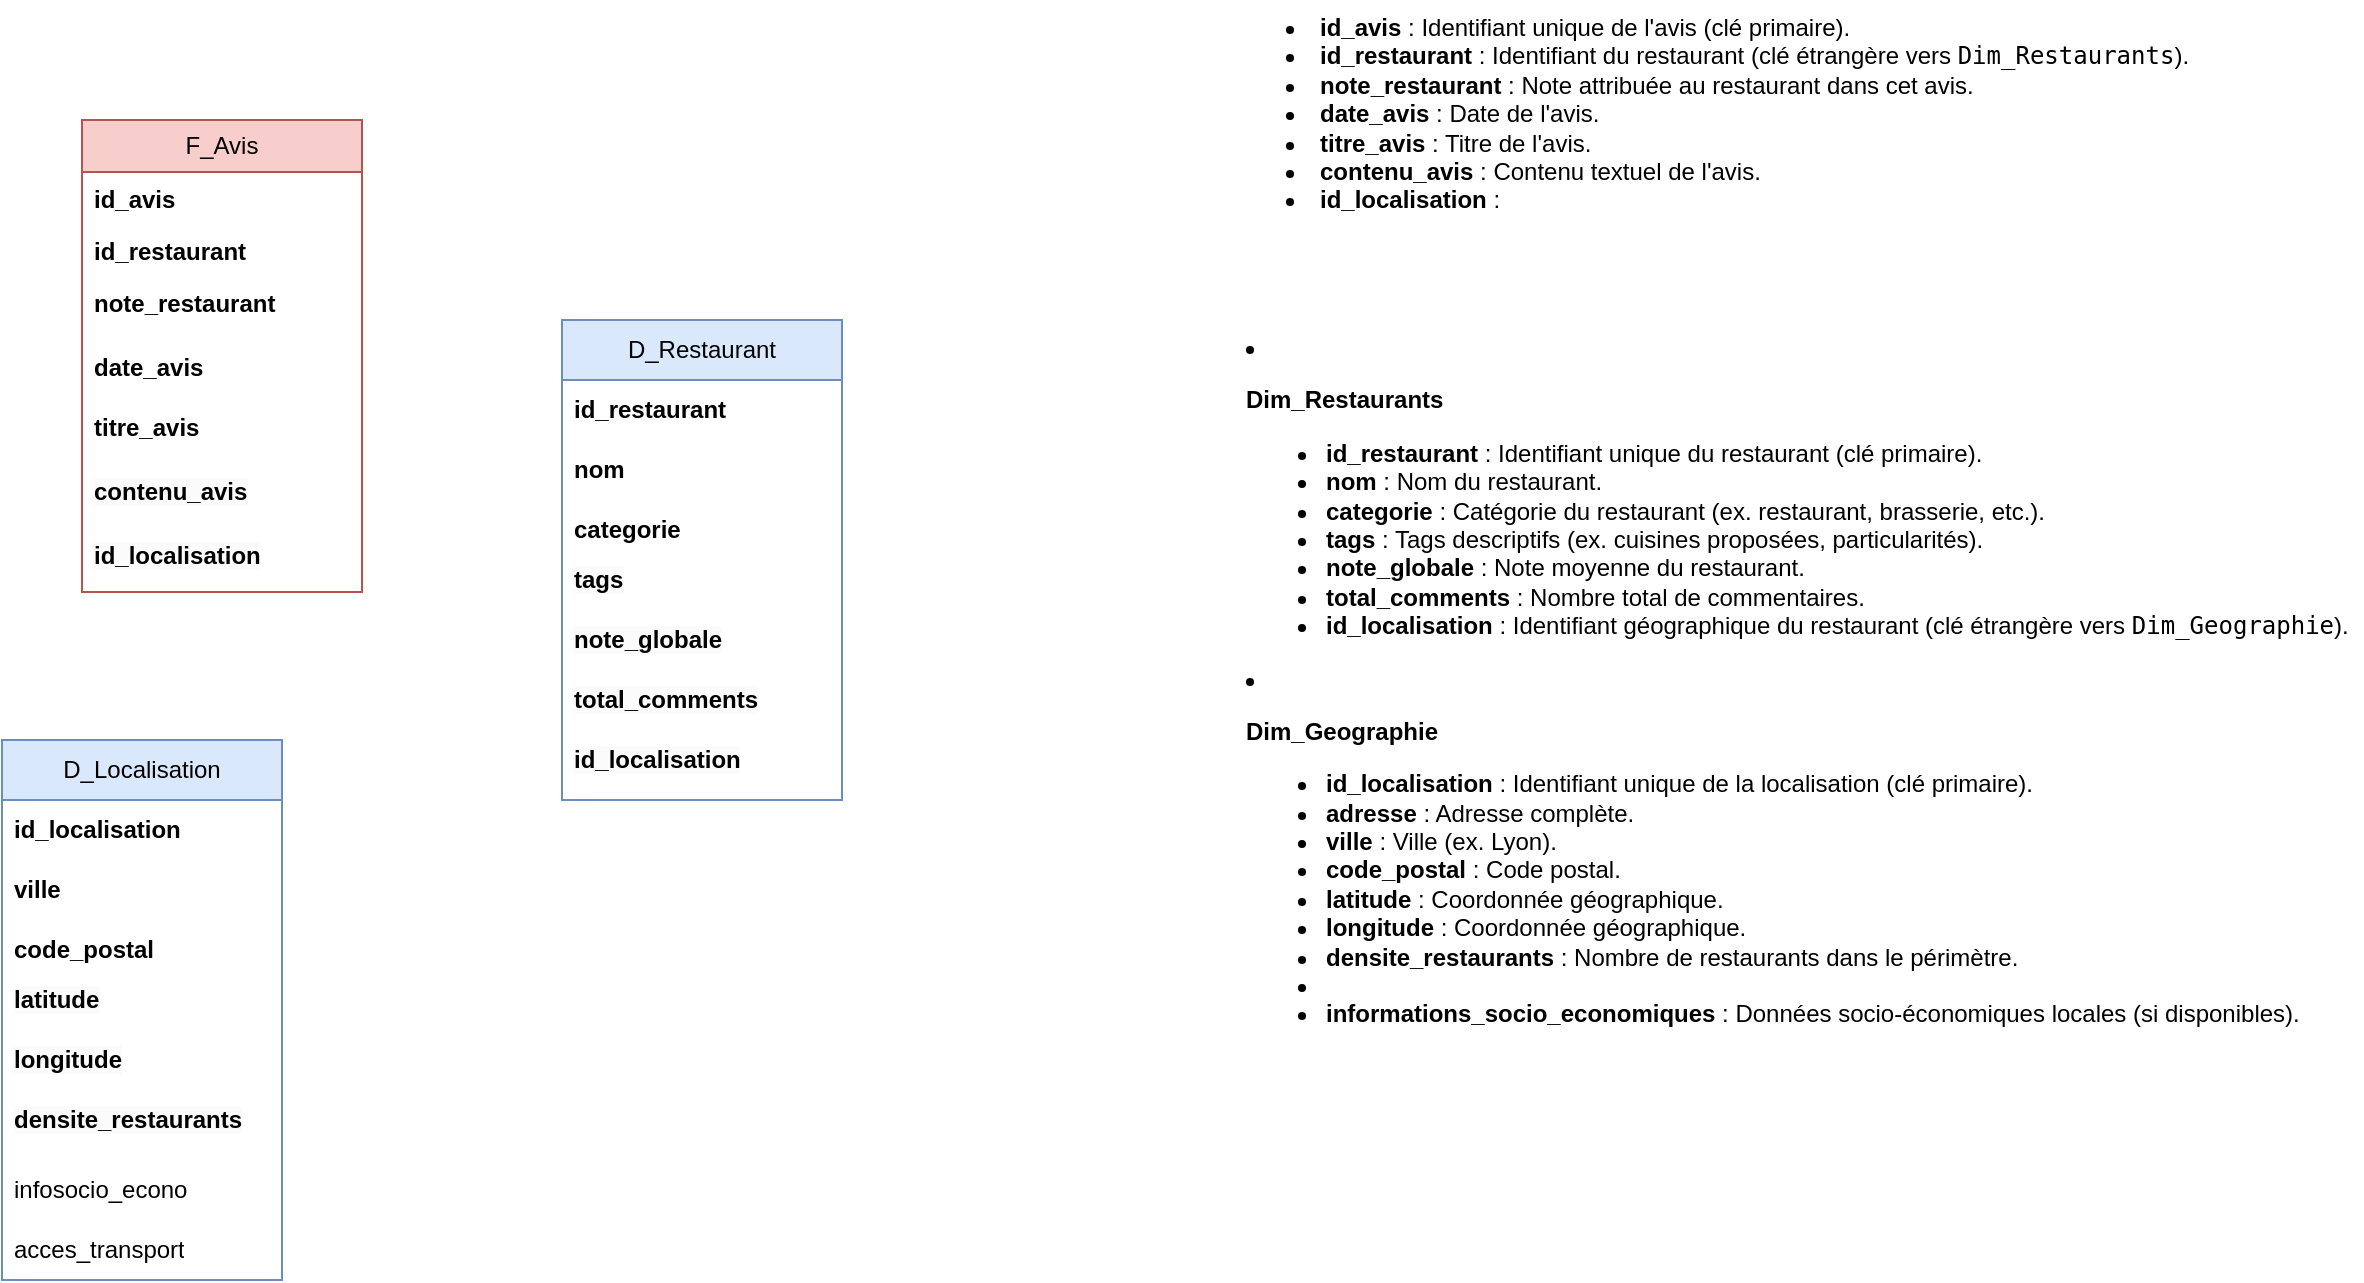 <mxfile version="26.0.4">
  <diagram name="Page-1" id="lsieVkdeLEZR_Laxwm1v">
    <mxGraphModel dx="1050" dy="569" grid="1" gridSize="10" guides="1" tooltips="1" connect="1" arrows="1" fold="1" page="1" pageScale="1" pageWidth="827" pageHeight="1169" math="0" shadow="0">
      <root>
        <mxCell id="0" />
        <mxCell id="1" parent="0" />
        <mxCell id="mlpfNUjWieEdOG7VWDHs-1" value="D_Restaurant" style="swimlane;fontStyle=0;childLayout=stackLayout;horizontal=1;startSize=30;horizontalStack=0;resizeParent=1;resizeParentMax=0;resizeLast=0;collapsible=1;marginBottom=0;whiteSpace=wrap;html=1;fillColor=#dae8fc;strokeColor=#6c8ebf;" vertex="1" parent="1">
          <mxGeometry x="380" y="240" width="140" height="240" as="geometry" />
        </mxCell>
        <mxCell id="mlpfNUjWieEdOG7VWDHs-2" value="&lt;strong&gt;id_restaurant&lt;/strong&gt;" style="text;strokeColor=none;fillColor=none;align=left;verticalAlign=middle;spacingLeft=4;spacingRight=4;overflow=hidden;points=[[0,0.5],[1,0.5]];portConstraint=eastwest;rotatable=0;whiteSpace=wrap;html=1;" vertex="1" parent="mlpfNUjWieEdOG7VWDHs-1">
          <mxGeometry y="30" width="140" height="30" as="geometry" />
        </mxCell>
        <mxCell id="mlpfNUjWieEdOG7VWDHs-3" value="&lt;strong&gt;nom&lt;/strong&gt;" style="text;strokeColor=none;fillColor=none;align=left;verticalAlign=middle;spacingLeft=4;spacingRight=4;overflow=hidden;points=[[0,0.5],[1,0.5]];portConstraint=eastwest;rotatable=0;whiteSpace=wrap;html=1;" vertex="1" parent="mlpfNUjWieEdOG7VWDHs-1">
          <mxGeometry y="60" width="140" height="30" as="geometry" />
        </mxCell>
        <mxCell id="mlpfNUjWieEdOG7VWDHs-4" value="&lt;strong&gt;categorie&lt;/strong&gt;" style="text;strokeColor=none;fillColor=none;align=left;verticalAlign=middle;spacingLeft=4;spacingRight=4;overflow=hidden;points=[[0,0.5],[1,0.5]];portConstraint=eastwest;rotatable=0;whiteSpace=wrap;html=1;" vertex="1" parent="mlpfNUjWieEdOG7VWDHs-1">
          <mxGeometry y="90" width="140" height="30" as="geometry" />
        </mxCell>
        <mxCell id="mlpfNUjWieEdOG7VWDHs-22" value="&lt;div&gt;&lt;strong style=&quot;color: rgb(0, 0, 0); background-color: rgb(251, 251, 251);&quot;&gt;tags&lt;/strong&gt;&lt;/div&gt;&lt;div&gt;&lt;strong style=&quot;forced-color-adjust: none; color: rgb(0, 0, 0); font-family: Helvetica; font-size: 12px; font-style: normal; font-variant-ligatures: normal; font-variant-caps: normal; letter-spacing: normal; orphans: 2; text-align: left; text-indent: 0px; text-transform: none; widows: 2; word-spacing: 0px; -webkit-text-stroke-width: 0px; white-space: normal; background-color: rgb(251, 251, 251); text-decoration-thickness: initial; text-decoration-style: initial; text-decoration-color: initial;&quot;&gt;&lt;br&gt;&lt;/strong&gt;&lt;/div&gt;" style="text;strokeColor=none;fillColor=none;align=left;verticalAlign=middle;spacingLeft=4;spacingRight=4;overflow=hidden;points=[[0,0.5],[1,0.5]];portConstraint=eastwest;rotatable=0;whiteSpace=wrap;html=1;" vertex="1" parent="mlpfNUjWieEdOG7VWDHs-1">
          <mxGeometry y="120" width="140" height="30" as="geometry" />
        </mxCell>
        <mxCell id="mlpfNUjWieEdOG7VWDHs-21" value="&lt;strong style=&quot;forced-color-adjust: none; color: rgb(0, 0, 0); font-family: Helvetica; font-size: 12px; font-style: normal; font-variant-ligatures: normal; font-variant-caps: normal; letter-spacing: normal; orphans: 2; text-align: left; text-indent: 0px; text-transform: none; widows: 2; word-spacing: 0px; -webkit-text-stroke-width: 0px; white-space: normal; background-color: rgb(251, 251, 251); text-decoration-thickness: initial; text-decoration-style: initial; text-decoration-color: initial;&quot;&gt;note_globale&lt;/strong&gt;&lt;div&gt;&lt;br/&gt;&lt;/div&gt;" style="text;strokeColor=none;fillColor=none;align=left;verticalAlign=middle;spacingLeft=4;spacingRight=4;overflow=hidden;points=[[0,0.5],[1,0.5]];portConstraint=eastwest;rotatable=0;whiteSpace=wrap;html=1;" vertex="1" parent="mlpfNUjWieEdOG7VWDHs-1">
          <mxGeometry y="150" width="140" height="30" as="geometry" />
        </mxCell>
        <mxCell id="mlpfNUjWieEdOG7VWDHs-20" value="&lt;strong style=&quot;forced-color-adjust: none; color: rgb(0, 0, 0); font-family: Helvetica; font-size: 12px; font-style: normal; font-variant-ligatures: normal; font-variant-caps: normal; letter-spacing: normal; orphans: 2; text-align: left; text-indent: 0px; text-transform: none; widows: 2; word-spacing: 0px; -webkit-text-stroke-width: 0px; white-space: normal; background-color: rgb(251, 251, 251); text-decoration-thickness: initial; text-decoration-style: initial; text-decoration-color: initial;&quot;&gt;total_comments&lt;/strong&gt;&lt;div&gt;&lt;br/&gt;&lt;/div&gt;" style="text;strokeColor=none;fillColor=none;align=left;verticalAlign=middle;spacingLeft=4;spacingRight=4;overflow=hidden;points=[[0,0.5],[1,0.5]];portConstraint=eastwest;rotatable=0;whiteSpace=wrap;html=1;" vertex="1" parent="mlpfNUjWieEdOG7VWDHs-1">
          <mxGeometry y="180" width="140" height="30" as="geometry" />
        </mxCell>
        <mxCell id="mlpfNUjWieEdOG7VWDHs-23" value="&lt;strong style=&quot;forced-color-adjust: none; color: rgb(0, 0, 0); font-family: Helvetica; font-size: 12px; font-style: normal; font-variant-ligatures: normal; font-variant-caps: normal; letter-spacing: normal; orphans: 2; text-align: left; text-indent: 0px; text-transform: none; widows: 2; word-spacing: 0px; -webkit-text-stroke-width: 0px; white-space: normal; background-color: rgb(251, 251, 251); text-decoration-thickness: initial; text-decoration-style: initial; text-decoration-color: initial;&quot;&gt;id_localisation&lt;/strong&gt;&lt;div&gt;&lt;br/&gt;&lt;/div&gt;" style="text;strokeColor=none;fillColor=none;align=left;verticalAlign=middle;spacingLeft=4;spacingRight=4;overflow=hidden;points=[[0,0.5],[1,0.5]];portConstraint=eastwest;rotatable=0;whiteSpace=wrap;html=1;" vertex="1" parent="mlpfNUjWieEdOG7VWDHs-1">
          <mxGeometry y="210" width="140" height="30" as="geometry" />
        </mxCell>
        <mxCell id="mlpfNUjWieEdOG7VWDHs-5" value="F_Avis" style="swimlane;fontStyle=0;childLayout=stackLayout;horizontal=1;startSize=26;fillColor=#f8cecc;horizontalStack=0;resizeParent=1;resizeParentMax=0;resizeLast=0;collapsible=1;marginBottom=0;whiteSpace=wrap;html=1;strokeColor=#b85450;" vertex="1" parent="1">
          <mxGeometry x="140" y="140" width="140" height="236" as="geometry" />
        </mxCell>
        <mxCell id="mlpfNUjWieEdOG7VWDHs-6" value="&lt;strong&gt;id_avis&lt;/strong&gt;" style="text;strokeColor=none;fillColor=none;align=left;verticalAlign=top;spacingLeft=4;spacingRight=4;overflow=hidden;rotatable=0;points=[[0,0.5],[1,0.5]];portConstraint=eastwest;whiteSpace=wrap;html=1;" vertex="1" parent="mlpfNUjWieEdOG7VWDHs-5">
          <mxGeometry y="26" width="140" height="26" as="geometry" />
        </mxCell>
        <mxCell id="mlpfNUjWieEdOG7VWDHs-7" value="&lt;strong&gt;id_restaurant&lt;/strong&gt;" style="text;strokeColor=none;fillColor=none;align=left;verticalAlign=top;spacingLeft=4;spacingRight=4;overflow=hidden;rotatable=0;points=[[0,0.5],[1,0.5]];portConstraint=eastwest;whiteSpace=wrap;html=1;" vertex="1" parent="mlpfNUjWieEdOG7VWDHs-5">
          <mxGeometry y="52" width="140" height="26" as="geometry" />
        </mxCell>
        <mxCell id="mlpfNUjWieEdOG7VWDHs-8" value="&lt;strong&gt;note_restaurant&lt;/strong&gt;" style="text;strokeColor=none;fillColor=none;align=left;verticalAlign=top;spacingLeft=4;spacingRight=4;overflow=hidden;rotatable=0;points=[[0,0.5],[1,0.5]];portConstraint=eastwest;whiteSpace=wrap;html=1;" vertex="1" parent="mlpfNUjWieEdOG7VWDHs-5">
          <mxGeometry y="78" width="140" height="32" as="geometry" />
        </mxCell>
        <mxCell id="mlpfNUjWieEdOG7VWDHs-15" value="&lt;strong&gt;date_avis&lt;/strong&gt;" style="text;strokeColor=none;fillColor=none;align=left;verticalAlign=top;spacingLeft=4;spacingRight=4;overflow=hidden;rotatable=0;points=[[0,0.5],[1,0.5]];portConstraint=eastwest;whiteSpace=wrap;html=1;" vertex="1" parent="mlpfNUjWieEdOG7VWDHs-5">
          <mxGeometry y="110" width="140" height="30" as="geometry" />
        </mxCell>
        <mxCell id="mlpfNUjWieEdOG7VWDHs-17" value="&lt;strong&gt;titre_avis&lt;/strong&gt;" style="text;strokeColor=none;fillColor=none;align=left;verticalAlign=top;spacingLeft=4;spacingRight=4;overflow=hidden;rotatable=0;points=[[0,0.5],[1,0.5]];portConstraint=eastwest;whiteSpace=wrap;html=1;" vertex="1" parent="mlpfNUjWieEdOG7VWDHs-5">
          <mxGeometry y="140" width="140" height="32" as="geometry" />
        </mxCell>
        <mxCell id="mlpfNUjWieEdOG7VWDHs-16" value="&lt;strong style=&quot;forced-color-adjust: none; color: rgb(0, 0, 0); font-family: Helvetica; font-size: 12px; font-style: normal; font-variant-ligatures: normal; font-variant-caps: normal; letter-spacing: normal; orphans: 2; text-align: left; text-indent: 0px; text-transform: none; widows: 2; word-spacing: 0px; -webkit-text-stroke-width: 0px; white-space: normal; background-color: rgb(251, 251, 251); text-decoration-thickness: initial; text-decoration-style: initial; text-decoration-color: initial;&quot;&gt;contenu_avis&lt;/strong&gt;&lt;div&gt;&lt;br/&gt;&lt;/div&gt;" style="text;strokeColor=none;fillColor=none;align=left;verticalAlign=top;spacingLeft=4;spacingRight=4;overflow=hidden;rotatable=0;points=[[0,0.5],[1,0.5]];portConstraint=eastwest;whiteSpace=wrap;html=1;" vertex="1" parent="mlpfNUjWieEdOG7VWDHs-5">
          <mxGeometry y="172" width="140" height="32" as="geometry" />
        </mxCell>
        <mxCell id="mlpfNUjWieEdOG7VWDHs-19" value="&lt;strong style=&quot;forced-color-adjust: none; color: rgb(0, 0, 0); font-family: Helvetica; font-size: 12px; font-style: normal; font-variant-ligatures: normal; font-variant-caps: normal; letter-spacing: normal; orphans: 2; text-align: left; text-indent: 0px; text-transform: none; widows: 2; word-spacing: 0px; -webkit-text-stroke-width: 0px; white-space: normal; background-color: rgb(251, 251, 251); text-decoration-thickness: initial; text-decoration-style: initial; text-decoration-color: initial;&quot;&gt;id_localisation&lt;/strong&gt;&lt;div&gt;&lt;br/&gt;&lt;/div&gt;" style="text;strokeColor=none;fillColor=none;align=left;verticalAlign=top;spacingLeft=4;spacingRight=4;overflow=hidden;rotatable=0;points=[[0,0.5],[1,0.5]];portConstraint=eastwest;whiteSpace=wrap;html=1;" vertex="1" parent="mlpfNUjWieEdOG7VWDHs-5">
          <mxGeometry y="204" width="140" height="32" as="geometry" />
        </mxCell>
        <mxCell id="mlpfNUjWieEdOG7VWDHs-9" value="D_Localisation" style="swimlane;fontStyle=0;childLayout=stackLayout;horizontal=1;startSize=30;horizontalStack=0;resizeParent=1;resizeParentMax=0;resizeLast=0;collapsible=1;marginBottom=0;whiteSpace=wrap;html=1;fillColor=#dae8fc;strokeColor=#6c8ebf;" vertex="1" parent="1">
          <mxGeometry x="100" y="450" width="140" height="270" as="geometry" />
        </mxCell>
        <mxCell id="mlpfNUjWieEdOG7VWDHs-10" value="&lt;strong&gt;id_localisation&lt;/strong&gt;" style="text;strokeColor=none;fillColor=none;align=left;verticalAlign=middle;spacingLeft=4;spacingRight=4;overflow=hidden;points=[[0,0.5],[1,0.5]];portConstraint=eastwest;rotatable=0;whiteSpace=wrap;html=1;" vertex="1" parent="mlpfNUjWieEdOG7VWDHs-9">
          <mxGeometry y="30" width="140" height="30" as="geometry" />
        </mxCell>
        <mxCell id="mlpfNUjWieEdOG7VWDHs-11" value="&lt;strong&gt;ville&lt;/strong&gt;" style="text;strokeColor=none;fillColor=none;align=left;verticalAlign=middle;spacingLeft=4;spacingRight=4;overflow=hidden;points=[[0,0.5],[1,0.5]];portConstraint=eastwest;rotatable=0;whiteSpace=wrap;html=1;" vertex="1" parent="mlpfNUjWieEdOG7VWDHs-9">
          <mxGeometry y="60" width="140" height="30" as="geometry" />
        </mxCell>
        <mxCell id="mlpfNUjWieEdOG7VWDHs-12" value="&lt;strong&gt;code_postal&lt;/strong&gt;" style="text;strokeColor=none;fillColor=none;align=left;verticalAlign=middle;spacingLeft=4;spacingRight=4;overflow=hidden;points=[[0,0.5],[1,0.5]];portConstraint=eastwest;rotatable=0;whiteSpace=wrap;html=1;" vertex="1" parent="mlpfNUjWieEdOG7VWDHs-9">
          <mxGeometry y="90" width="140" height="30" as="geometry" />
        </mxCell>
        <mxCell id="mlpfNUjWieEdOG7VWDHs-25" value="&lt;strong style=&quot;forced-color-adjust: none; color: rgb(0, 0, 0); font-family: Helvetica; font-size: 12px; font-style: normal; font-variant-ligatures: normal; font-variant-caps: normal; letter-spacing: normal; orphans: 2; text-align: left; text-indent: 0px; text-transform: none; widows: 2; word-spacing: 0px; -webkit-text-stroke-width: 0px; white-space: normal; background-color: rgb(251, 251, 251); text-decoration-thickness: initial; text-decoration-style: initial; text-decoration-color: initial;&quot;&gt;latitude&lt;/strong&gt;&lt;div&gt;&lt;br/&gt;&lt;/div&gt;" style="text;strokeColor=none;fillColor=none;align=left;verticalAlign=middle;spacingLeft=4;spacingRight=4;overflow=hidden;points=[[0,0.5],[1,0.5]];portConstraint=eastwest;rotatable=0;whiteSpace=wrap;html=1;" vertex="1" parent="mlpfNUjWieEdOG7VWDHs-9">
          <mxGeometry y="120" width="140" height="30" as="geometry" />
        </mxCell>
        <mxCell id="mlpfNUjWieEdOG7VWDHs-29" value="&lt;strong style=&quot;forced-color-adjust: none; color: rgb(0, 0, 0); font-family: Helvetica; font-size: 12px; font-style: normal; font-variant-ligatures: normal; font-variant-caps: normal; letter-spacing: normal; orphans: 2; text-align: left; text-indent: 0px; text-transform: none; widows: 2; word-spacing: 0px; -webkit-text-stroke-width: 0px; white-space: normal; background-color: rgb(251, 251, 251); text-decoration-thickness: initial; text-decoration-style: initial; text-decoration-color: initial;&quot;&gt;longitude&lt;/strong&gt;&lt;div&gt;&lt;br/&gt;&lt;/div&gt;" style="text;strokeColor=none;fillColor=none;align=left;verticalAlign=middle;spacingLeft=4;spacingRight=4;overflow=hidden;points=[[0,0.5],[1,0.5]];portConstraint=eastwest;rotatable=0;whiteSpace=wrap;html=1;" vertex="1" parent="mlpfNUjWieEdOG7VWDHs-9">
          <mxGeometry y="150" width="140" height="30" as="geometry" />
        </mxCell>
        <mxCell id="mlpfNUjWieEdOG7VWDHs-28" value="&lt;strong style=&quot;forced-color-adjust: none; color: rgb(0, 0, 0); font-family: Helvetica; font-size: 12px; font-style: normal; font-variant-ligatures: normal; font-variant-caps: normal; letter-spacing: normal; orphans: 2; text-align: left; text-indent: 0px; text-transform: none; widows: 2; word-spacing: 0px; -webkit-text-stroke-width: 0px; white-space: normal; background-color: rgb(251, 251, 251); text-decoration-thickness: initial; text-decoration-style: initial; text-decoration-color: initial;&quot;&gt;densite_restaurants&lt;/strong&gt;&lt;div&gt;&lt;br/&gt;&lt;/div&gt;" style="text;strokeColor=none;fillColor=none;align=left;verticalAlign=middle;spacingLeft=4;spacingRight=4;overflow=hidden;points=[[0,0.5],[1,0.5]];portConstraint=eastwest;rotatable=0;whiteSpace=wrap;html=1;" vertex="1" parent="mlpfNUjWieEdOG7VWDHs-9">
          <mxGeometry y="180" width="140" height="30" as="geometry" />
        </mxCell>
        <mxCell id="mlpfNUjWieEdOG7VWDHs-31" value="infosocio_econo" style="text;strokeColor=none;fillColor=none;align=left;verticalAlign=middle;spacingLeft=4;spacingRight=4;overflow=hidden;points=[[0,0.5],[1,0.5]];portConstraint=eastwest;rotatable=0;whiteSpace=wrap;html=1;" vertex="1" parent="mlpfNUjWieEdOG7VWDHs-9">
          <mxGeometry y="210" width="140" height="30" as="geometry" />
        </mxCell>
        <mxCell id="mlpfNUjWieEdOG7VWDHs-30" value="acces_transport" style="text;strokeColor=none;fillColor=none;align=left;verticalAlign=middle;spacingLeft=4;spacingRight=4;overflow=hidden;points=[[0,0.5],[1,0.5]];portConstraint=eastwest;rotatable=0;whiteSpace=wrap;html=1;" vertex="1" parent="mlpfNUjWieEdOG7VWDHs-9">
          <mxGeometry y="240" width="140" height="30" as="geometry" />
        </mxCell>
        <mxCell id="mlpfNUjWieEdOG7VWDHs-13" value="&lt;li&gt;&lt;strong&gt;id_avis&lt;/strong&gt; : Identifiant unique de l&#39;avis (clé primaire).&lt;/li&gt;&lt;li&gt;&lt;strong&gt;id_restaurant&lt;/strong&gt; : Identifiant du restaurant (clé étrangère vers &lt;code&gt;Dim_Restaurants&lt;/code&gt;).&lt;/li&gt;&lt;li&gt;&lt;strong&gt;note_restaurant&lt;/strong&gt; : Note attribuée au restaurant dans cet avis.&lt;/li&gt;&lt;li&gt;&lt;strong&gt;date_avis&lt;/strong&gt; : Date de l&#39;avis.&lt;/li&gt;&lt;li&gt;&lt;strong&gt;titre_avis&lt;/strong&gt; : Titre de l&#39;avis.&lt;/li&gt;&lt;li&gt;&lt;strong&gt;contenu_avis&lt;/strong&gt; : Contenu textuel de l&#39;avis.&lt;/li&gt;&lt;li&gt;&lt;strong&gt;id_localisation&lt;/strong&gt; :&amp;nbsp;&lt;/li&gt;" style="text;whiteSpace=wrap;html=1;" vertex="1" parent="1">
          <mxGeometry x="740" y="80" width="480" height="120" as="geometry" />
        </mxCell>
        <mxCell id="mlpfNUjWieEdOG7VWDHs-14" value="&lt;li&gt;&lt;p&gt;&lt;strong&gt;Dim_Restaurants&lt;/strong&gt;&lt;/p&gt;&lt;ul&gt;&lt;li&gt;&lt;strong&gt;id_restaurant&lt;/strong&gt; : Identifiant unique du restaurant (clé primaire).&lt;/li&gt;&lt;li&gt;&lt;strong&gt;nom&lt;/strong&gt; : Nom du restaurant.&lt;/li&gt;&lt;li&gt;&lt;strong&gt;categorie&lt;/strong&gt; : Catégorie du restaurant (ex. restaurant, brasserie, etc.).&lt;/li&gt;&lt;li&gt;&lt;strong&gt;tags&lt;/strong&gt; : Tags descriptifs (ex. cuisines proposées, particularités).&lt;/li&gt;&lt;li&gt;&lt;strong&gt;note_globale&lt;/strong&gt; : Note moyenne du restaurant.&lt;/li&gt;&lt;li&gt;&lt;strong&gt;total_comments&lt;/strong&gt; : Nombre total de commentaires.&lt;/li&gt;&lt;li&gt;&lt;strong&gt;id_localisation&lt;/strong&gt; : Identifiant géographique du restaurant (clé étrangère vers &lt;code&gt;Dim_Geographie&lt;/code&gt;).&lt;/li&gt;&lt;/ul&gt;&lt;/li&gt;&lt;li&gt;&lt;p&gt;&lt;strong&gt;Dim_Geographie&lt;/strong&gt;&lt;/p&gt;&lt;ul&gt;&lt;li&gt;&lt;strong&gt;id_localisation&lt;/strong&gt; : Identifiant unique de la localisation (clé primaire).&lt;/li&gt;&lt;li&gt;&lt;strong&gt;adresse&lt;/strong&gt; : Adresse complète.&lt;/li&gt;&lt;li&gt;&lt;strong&gt;ville&lt;/strong&gt; : Ville (ex. Lyon).&lt;/li&gt;&lt;li&gt;&lt;strong&gt;code_postal&lt;/strong&gt; : Code postal.&lt;/li&gt;&lt;li&gt;&lt;strong&gt;latitude&lt;/strong&gt; : Coordonnée géographique.&lt;/li&gt;&lt;li&gt;&lt;strong&gt;longitude&lt;/strong&gt; : Coordonnée géographique.&lt;/li&gt;&lt;li&gt;&lt;strong&gt;densite_restaurants&lt;/strong&gt; : Nombre de restaurants dans le périmètre.&lt;/li&gt;&lt;li&gt;&lt;br&gt;&lt;/li&gt;&lt;li&gt;&lt;strong&gt;informations_socio_economiques&lt;/strong&gt; : Données socio-économiques locales (si disponibles).&lt;/li&gt;&lt;/ul&gt;&lt;/li&gt;" style="text;whiteSpace=wrap;html=1;" vertex="1" parent="1">
          <mxGeometry x="720" y="240" width="560" height="400" as="geometry" />
        </mxCell>
      </root>
    </mxGraphModel>
  </diagram>
</mxfile>
